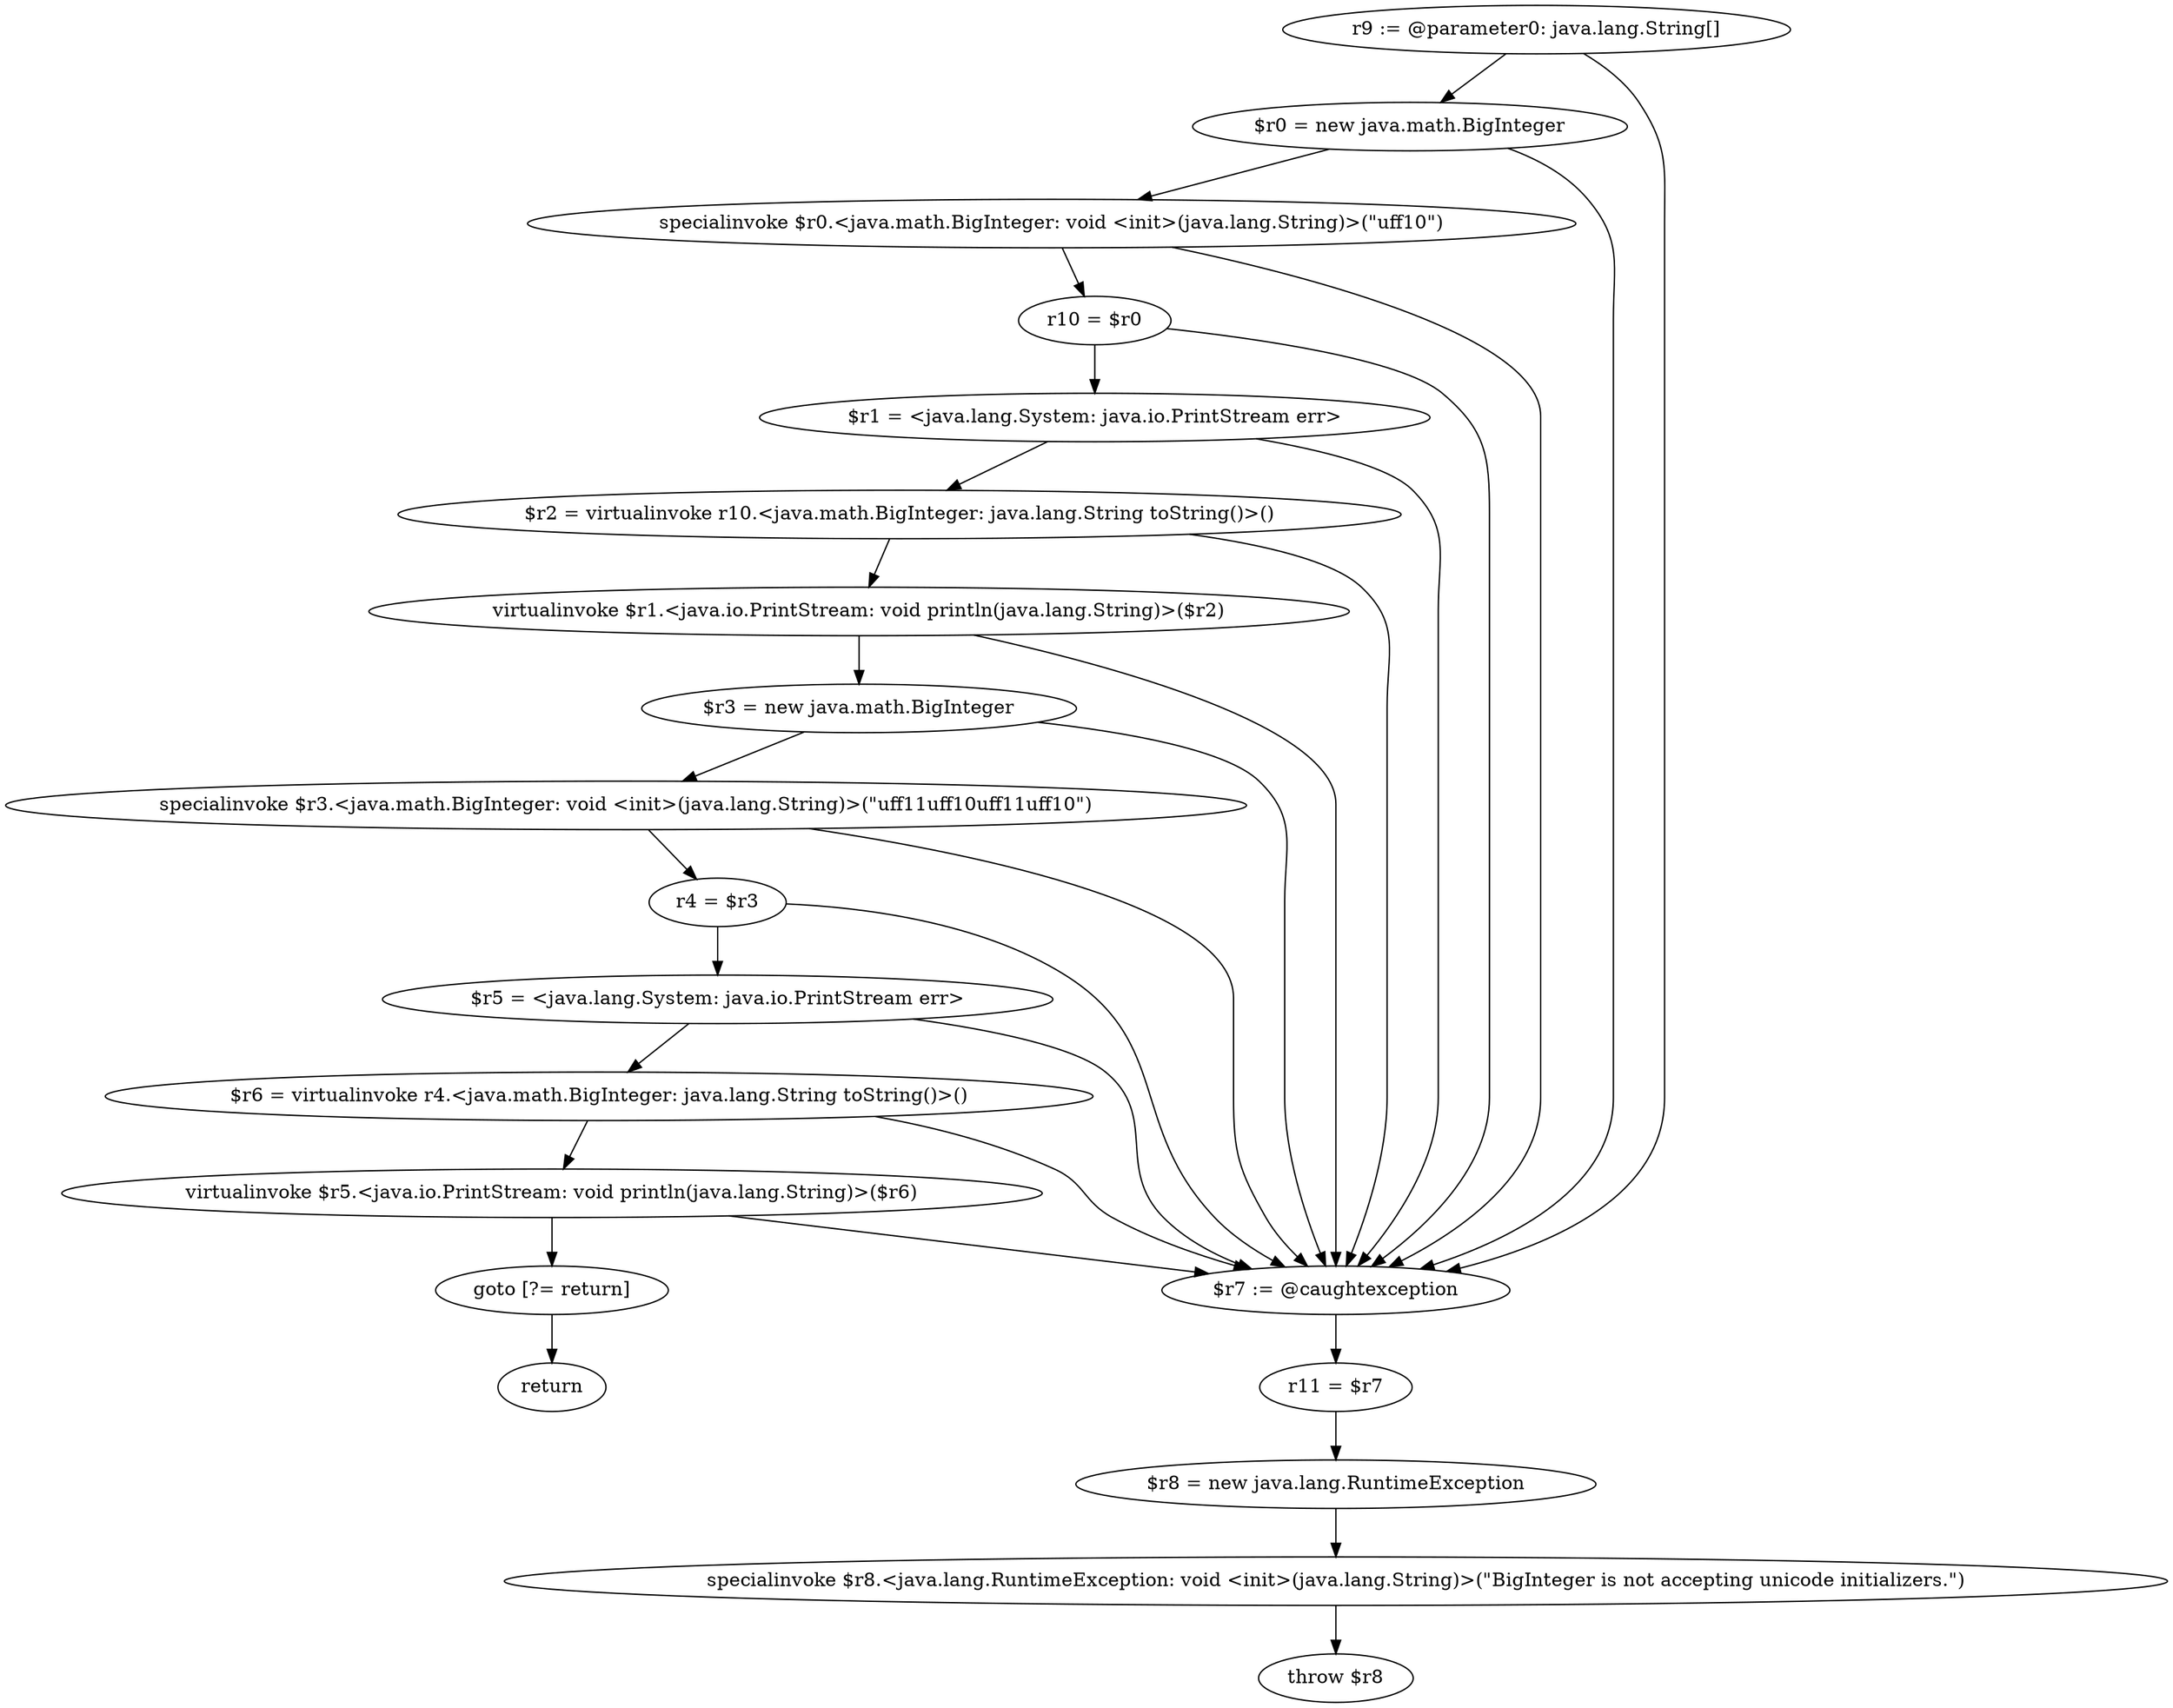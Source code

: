 digraph "unitGraph" {
    "r9 := @parameter0: java.lang.String[]"
    "$r0 = new java.math.BigInteger"
    "specialinvoke $r0.<java.math.BigInteger: void <init>(java.lang.String)>(\"\uff10\")"
    "r10 = $r0"
    "$r1 = <java.lang.System: java.io.PrintStream err>"
    "$r2 = virtualinvoke r10.<java.math.BigInteger: java.lang.String toString()>()"
    "virtualinvoke $r1.<java.io.PrintStream: void println(java.lang.String)>($r2)"
    "$r3 = new java.math.BigInteger"
    "specialinvoke $r3.<java.math.BigInteger: void <init>(java.lang.String)>(\"\uff11\uff10\uff11\uff10\")"
    "r4 = $r3"
    "$r5 = <java.lang.System: java.io.PrintStream err>"
    "$r6 = virtualinvoke r4.<java.math.BigInteger: java.lang.String toString()>()"
    "virtualinvoke $r5.<java.io.PrintStream: void println(java.lang.String)>($r6)"
    "goto [?= return]"
    "$r7 := @caughtexception"
    "r11 = $r7"
    "$r8 = new java.lang.RuntimeException"
    "specialinvoke $r8.<java.lang.RuntimeException: void <init>(java.lang.String)>(\"BigInteger is not accepting unicode initializers.\")"
    "throw $r8"
    "return"
    "r9 := @parameter0: java.lang.String[]"->"$r0 = new java.math.BigInteger";
    "r9 := @parameter0: java.lang.String[]"->"$r7 := @caughtexception";
    "$r0 = new java.math.BigInteger"->"specialinvoke $r0.<java.math.BigInteger: void <init>(java.lang.String)>(\"\uff10\")";
    "$r0 = new java.math.BigInteger"->"$r7 := @caughtexception";
    "specialinvoke $r0.<java.math.BigInteger: void <init>(java.lang.String)>(\"\uff10\")"->"r10 = $r0";
    "specialinvoke $r0.<java.math.BigInteger: void <init>(java.lang.String)>(\"\uff10\")"->"$r7 := @caughtexception";
    "r10 = $r0"->"$r1 = <java.lang.System: java.io.PrintStream err>";
    "r10 = $r0"->"$r7 := @caughtexception";
    "$r1 = <java.lang.System: java.io.PrintStream err>"->"$r2 = virtualinvoke r10.<java.math.BigInteger: java.lang.String toString()>()";
    "$r1 = <java.lang.System: java.io.PrintStream err>"->"$r7 := @caughtexception";
    "$r2 = virtualinvoke r10.<java.math.BigInteger: java.lang.String toString()>()"->"virtualinvoke $r1.<java.io.PrintStream: void println(java.lang.String)>($r2)";
    "$r2 = virtualinvoke r10.<java.math.BigInteger: java.lang.String toString()>()"->"$r7 := @caughtexception";
    "virtualinvoke $r1.<java.io.PrintStream: void println(java.lang.String)>($r2)"->"$r3 = new java.math.BigInteger";
    "virtualinvoke $r1.<java.io.PrintStream: void println(java.lang.String)>($r2)"->"$r7 := @caughtexception";
    "$r3 = new java.math.BigInteger"->"specialinvoke $r3.<java.math.BigInteger: void <init>(java.lang.String)>(\"\uff11\uff10\uff11\uff10\")";
    "$r3 = new java.math.BigInteger"->"$r7 := @caughtexception";
    "specialinvoke $r3.<java.math.BigInteger: void <init>(java.lang.String)>(\"\uff11\uff10\uff11\uff10\")"->"r4 = $r3";
    "specialinvoke $r3.<java.math.BigInteger: void <init>(java.lang.String)>(\"\uff11\uff10\uff11\uff10\")"->"$r7 := @caughtexception";
    "r4 = $r3"->"$r5 = <java.lang.System: java.io.PrintStream err>";
    "r4 = $r3"->"$r7 := @caughtexception";
    "$r5 = <java.lang.System: java.io.PrintStream err>"->"$r6 = virtualinvoke r4.<java.math.BigInteger: java.lang.String toString()>()";
    "$r5 = <java.lang.System: java.io.PrintStream err>"->"$r7 := @caughtexception";
    "$r6 = virtualinvoke r4.<java.math.BigInteger: java.lang.String toString()>()"->"virtualinvoke $r5.<java.io.PrintStream: void println(java.lang.String)>($r6)";
    "$r6 = virtualinvoke r4.<java.math.BigInteger: java.lang.String toString()>()"->"$r7 := @caughtexception";
    "virtualinvoke $r5.<java.io.PrintStream: void println(java.lang.String)>($r6)"->"goto [?= return]";
    "virtualinvoke $r5.<java.io.PrintStream: void println(java.lang.String)>($r6)"->"$r7 := @caughtexception";
    "goto [?= return]"->"return";
    "$r7 := @caughtexception"->"r11 = $r7";
    "r11 = $r7"->"$r8 = new java.lang.RuntimeException";
    "$r8 = new java.lang.RuntimeException"->"specialinvoke $r8.<java.lang.RuntimeException: void <init>(java.lang.String)>(\"BigInteger is not accepting unicode initializers.\")";
    "specialinvoke $r8.<java.lang.RuntimeException: void <init>(java.lang.String)>(\"BigInteger is not accepting unicode initializers.\")"->"throw $r8";
}
